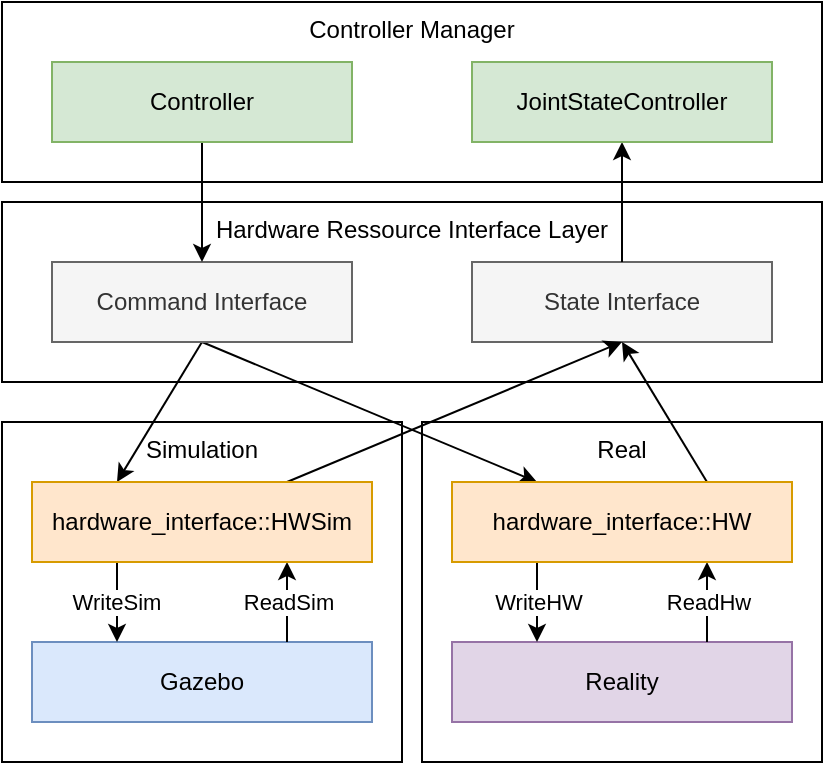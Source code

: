 <mxfile version="14.5.1" type="device"><diagram id="JAEajSlur5tIvNdRuQxY" name="Page-1"><mxGraphModel dx="931" dy="563" grid="1" gridSize="10" guides="1" tooltips="1" connect="1" arrows="1" fold="1" page="1" pageScale="1" pageWidth="827" pageHeight="1169" math="0" shadow="0"><root><mxCell id="0"/><mxCell id="1" parent="0"/><mxCell id="kUUX_6WBBa44MQnr0-pf-9" value="Simulation" style="rounded=0;whiteSpace=wrap;html=1;verticalAlign=top;" vertex="1" parent="1"><mxGeometry x="200" y="350" width="200" height="170" as="geometry"/></mxCell><mxCell id="kUUX_6WBBa44MQnr0-pf-10" value="Real" style="rounded=0;whiteSpace=wrap;html=1;verticalAlign=top;" vertex="1" parent="1"><mxGeometry x="410" y="350" width="200" height="170" as="geometry"/></mxCell><mxCell id="kUUX_6WBBa44MQnr0-pf-7" value="Hardware Ressource Interface Layer" style="rounded=0;whiteSpace=wrap;html=1;verticalAlign=top;" vertex="1" parent="1"><mxGeometry x="200" y="240" width="410" height="90" as="geometry"/></mxCell><mxCell id="kUUX_6WBBa44MQnr0-pf-1" value="Gazebo" style="rounded=0;whiteSpace=wrap;html=1;fillColor=#dae8fc;strokeColor=#6c8ebf;" vertex="1" parent="1"><mxGeometry x="215" y="460" width="170" height="40" as="geometry"/></mxCell><mxCell id="kUUX_6WBBa44MQnr0-pf-2" value="Reality" style="rounded=0;whiteSpace=wrap;html=1;fillColor=#e1d5e7;strokeColor=#9673a6;" vertex="1" parent="1"><mxGeometry x="425" y="460" width="170" height="40" as="geometry"/></mxCell><mxCell id="kUUX_6WBBa44MQnr0-pf-15" style="rounded=0;orthogonalLoop=1;jettySize=auto;html=1;exitX=0.5;exitY=1;exitDx=0;exitDy=0;entryX=0.25;entryY=0;entryDx=0;entryDy=0;elbow=vertical;" edge="1" parent="1" source="kUUX_6WBBa44MQnr0-pf-3" target="kUUX_6WBBa44MQnr0-pf-11"><mxGeometry relative="1" as="geometry"/></mxCell><mxCell id="kUUX_6WBBa44MQnr0-pf-16" style="rounded=0;orthogonalLoop=1;jettySize=auto;html=1;exitX=0.5;exitY=1;exitDx=0;exitDy=0;entryX=0.25;entryY=0;entryDx=0;entryDy=0;elbow=vertical;" edge="1" parent="1" source="kUUX_6WBBa44MQnr0-pf-3" target="kUUX_6WBBa44MQnr0-pf-12"><mxGeometry relative="1" as="geometry"/></mxCell><mxCell id="kUUX_6WBBa44MQnr0-pf-3" value="Command Interface" style="rounded=0;whiteSpace=wrap;html=1;fillColor=#f5f5f5;strokeColor=#666666;fontColor=#333333;" vertex="1" parent="1"><mxGeometry x="225" y="270" width="150" height="40" as="geometry"/></mxCell><mxCell id="kUUX_6WBBa44MQnr0-pf-4" value="State Interface" style="rounded=0;whiteSpace=wrap;html=1;fillColor=#f5f5f5;strokeColor=#666666;fontColor=#333333;" vertex="1" parent="1"><mxGeometry x="435" y="270" width="150" height="40" as="geometry"/></mxCell><mxCell id="kUUX_6WBBa44MQnr0-pf-5" value="Controller Manager" style="rounded=0;whiteSpace=wrap;html=1;verticalAlign=top;" vertex="1" parent="1"><mxGeometry x="200" y="140" width="410" height="90" as="geometry"/></mxCell><mxCell id="kUUX_6WBBa44MQnr0-pf-13" style="edgeStyle=orthogonalEdgeStyle;rounded=0;orthogonalLoop=1;jettySize=auto;html=1;exitX=0.5;exitY=1;exitDx=0;exitDy=0;" edge="1" parent="1" source="kUUX_6WBBa44MQnr0-pf-6" target="kUUX_6WBBa44MQnr0-pf-3"><mxGeometry relative="1" as="geometry"/></mxCell><mxCell id="kUUX_6WBBa44MQnr0-pf-6" value="Controller" style="rounded=0;whiteSpace=wrap;html=1;fillColor=#d5e8d4;strokeColor=#82b366;" vertex="1" parent="1"><mxGeometry x="225" y="170" width="150" height="40" as="geometry"/></mxCell><mxCell id="kUUX_6WBBa44MQnr0-pf-14" style="edgeStyle=orthogonalEdgeStyle;rounded=0;orthogonalLoop=1;jettySize=auto;html=1;exitX=0.5;exitY=0;exitDx=0;exitDy=0;entryX=0.5;entryY=1;entryDx=0;entryDy=0;" edge="1" parent="1" source="kUUX_6WBBa44MQnr0-pf-4" target="kUUX_6WBBa44MQnr0-pf-8"><mxGeometry relative="1" as="geometry"/></mxCell><mxCell id="kUUX_6WBBa44MQnr0-pf-8" value="JointStateController" style="rounded=0;whiteSpace=wrap;html=1;fillColor=#d5e8d4;strokeColor=#82b366;" vertex="1" parent="1"><mxGeometry x="435" y="170" width="150" height="40" as="geometry"/></mxCell><mxCell id="kUUX_6WBBa44MQnr0-pf-17" style="rounded=0;orthogonalLoop=1;jettySize=auto;html=1;exitX=0.75;exitY=0;exitDx=0;exitDy=0;entryX=0.5;entryY=1;entryDx=0;entryDy=0;elbow=vertical;" edge="1" parent="1" source="kUUX_6WBBa44MQnr0-pf-11" target="kUUX_6WBBa44MQnr0-pf-4"><mxGeometry relative="1" as="geometry"/></mxCell><mxCell id="kUUX_6WBBa44MQnr0-pf-21" value="WriteSim" style="edgeStyle=none;rounded=0;orthogonalLoop=1;jettySize=auto;html=1;exitX=0.25;exitY=1;exitDx=0;exitDy=0;entryX=0.25;entryY=0;entryDx=0;entryDy=0;" edge="1" parent="1" source="kUUX_6WBBa44MQnr0-pf-11" target="kUUX_6WBBa44MQnr0-pf-1"><mxGeometry relative="1" as="geometry"/></mxCell><mxCell id="kUUX_6WBBa44MQnr0-pf-22" value="ReadSim" style="edgeStyle=none;rounded=0;orthogonalLoop=1;jettySize=auto;html=1;exitX=0.75;exitY=0;exitDx=0;exitDy=0;entryX=0.75;entryY=1;entryDx=0;entryDy=0;" edge="1" parent="1" source="kUUX_6WBBa44MQnr0-pf-1" target="kUUX_6WBBa44MQnr0-pf-11"><mxGeometry relative="1" as="geometry"/></mxCell><mxCell id="kUUX_6WBBa44MQnr0-pf-11" value="hardware_interface::HWSim" style="rounded=0;whiteSpace=wrap;html=1;fillColor=#ffe6cc;strokeColor=#d79b00;" vertex="1" parent="1"><mxGeometry x="215" y="380" width="170" height="40" as="geometry"/></mxCell><mxCell id="kUUX_6WBBa44MQnr0-pf-18" style="rounded=0;orthogonalLoop=1;jettySize=auto;html=1;exitX=0.75;exitY=0;exitDx=0;exitDy=0;entryX=0.5;entryY=1;entryDx=0;entryDy=0;elbow=vertical;" edge="1" parent="1" source="kUUX_6WBBa44MQnr0-pf-12" target="kUUX_6WBBa44MQnr0-pf-4"><mxGeometry relative="1" as="geometry"/></mxCell><mxCell id="kUUX_6WBBa44MQnr0-pf-19" value="WriteHW" style="edgeStyle=none;rounded=0;orthogonalLoop=1;jettySize=auto;html=1;exitX=0.25;exitY=1;exitDx=0;exitDy=0;entryX=0.25;entryY=0;entryDx=0;entryDy=0;" edge="1" parent="1" source="kUUX_6WBBa44MQnr0-pf-12" target="kUUX_6WBBa44MQnr0-pf-2"><mxGeometry relative="1" as="geometry"/></mxCell><mxCell id="kUUX_6WBBa44MQnr0-pf-20" value="ReadHw" style="edgeStyle=none;rounded=0;orthogonalLoop=1;jettySize=auto;html=1;exitX=0.75;exitY=0;exitDx=0;exitDy=0;entryX=0.75;entryY=1;entryDx=0;entryDy=0;" edge="1" parent="1" source="kUUX_6WBBa44MQnr0-pf-2" target="kUUX_6WBBa44MQnr0-pf-12"><mxGeometry relative="1" as="geometry"/></mxCell><mxCell id="kUUX_6WBBa44MQnr0-pf-12" value="hardware_interface::HW" style="rounded=0;whiteSpace=wrap;html=1;fillColor=#ffe6cc;strokeColor=#d79b00;" vertex="1" parent="1"><mxGeometry x="425" y="380" width="170" height="40" as="geometry"/></mxCell></root></mxGraphModel></diagram></mxfile>